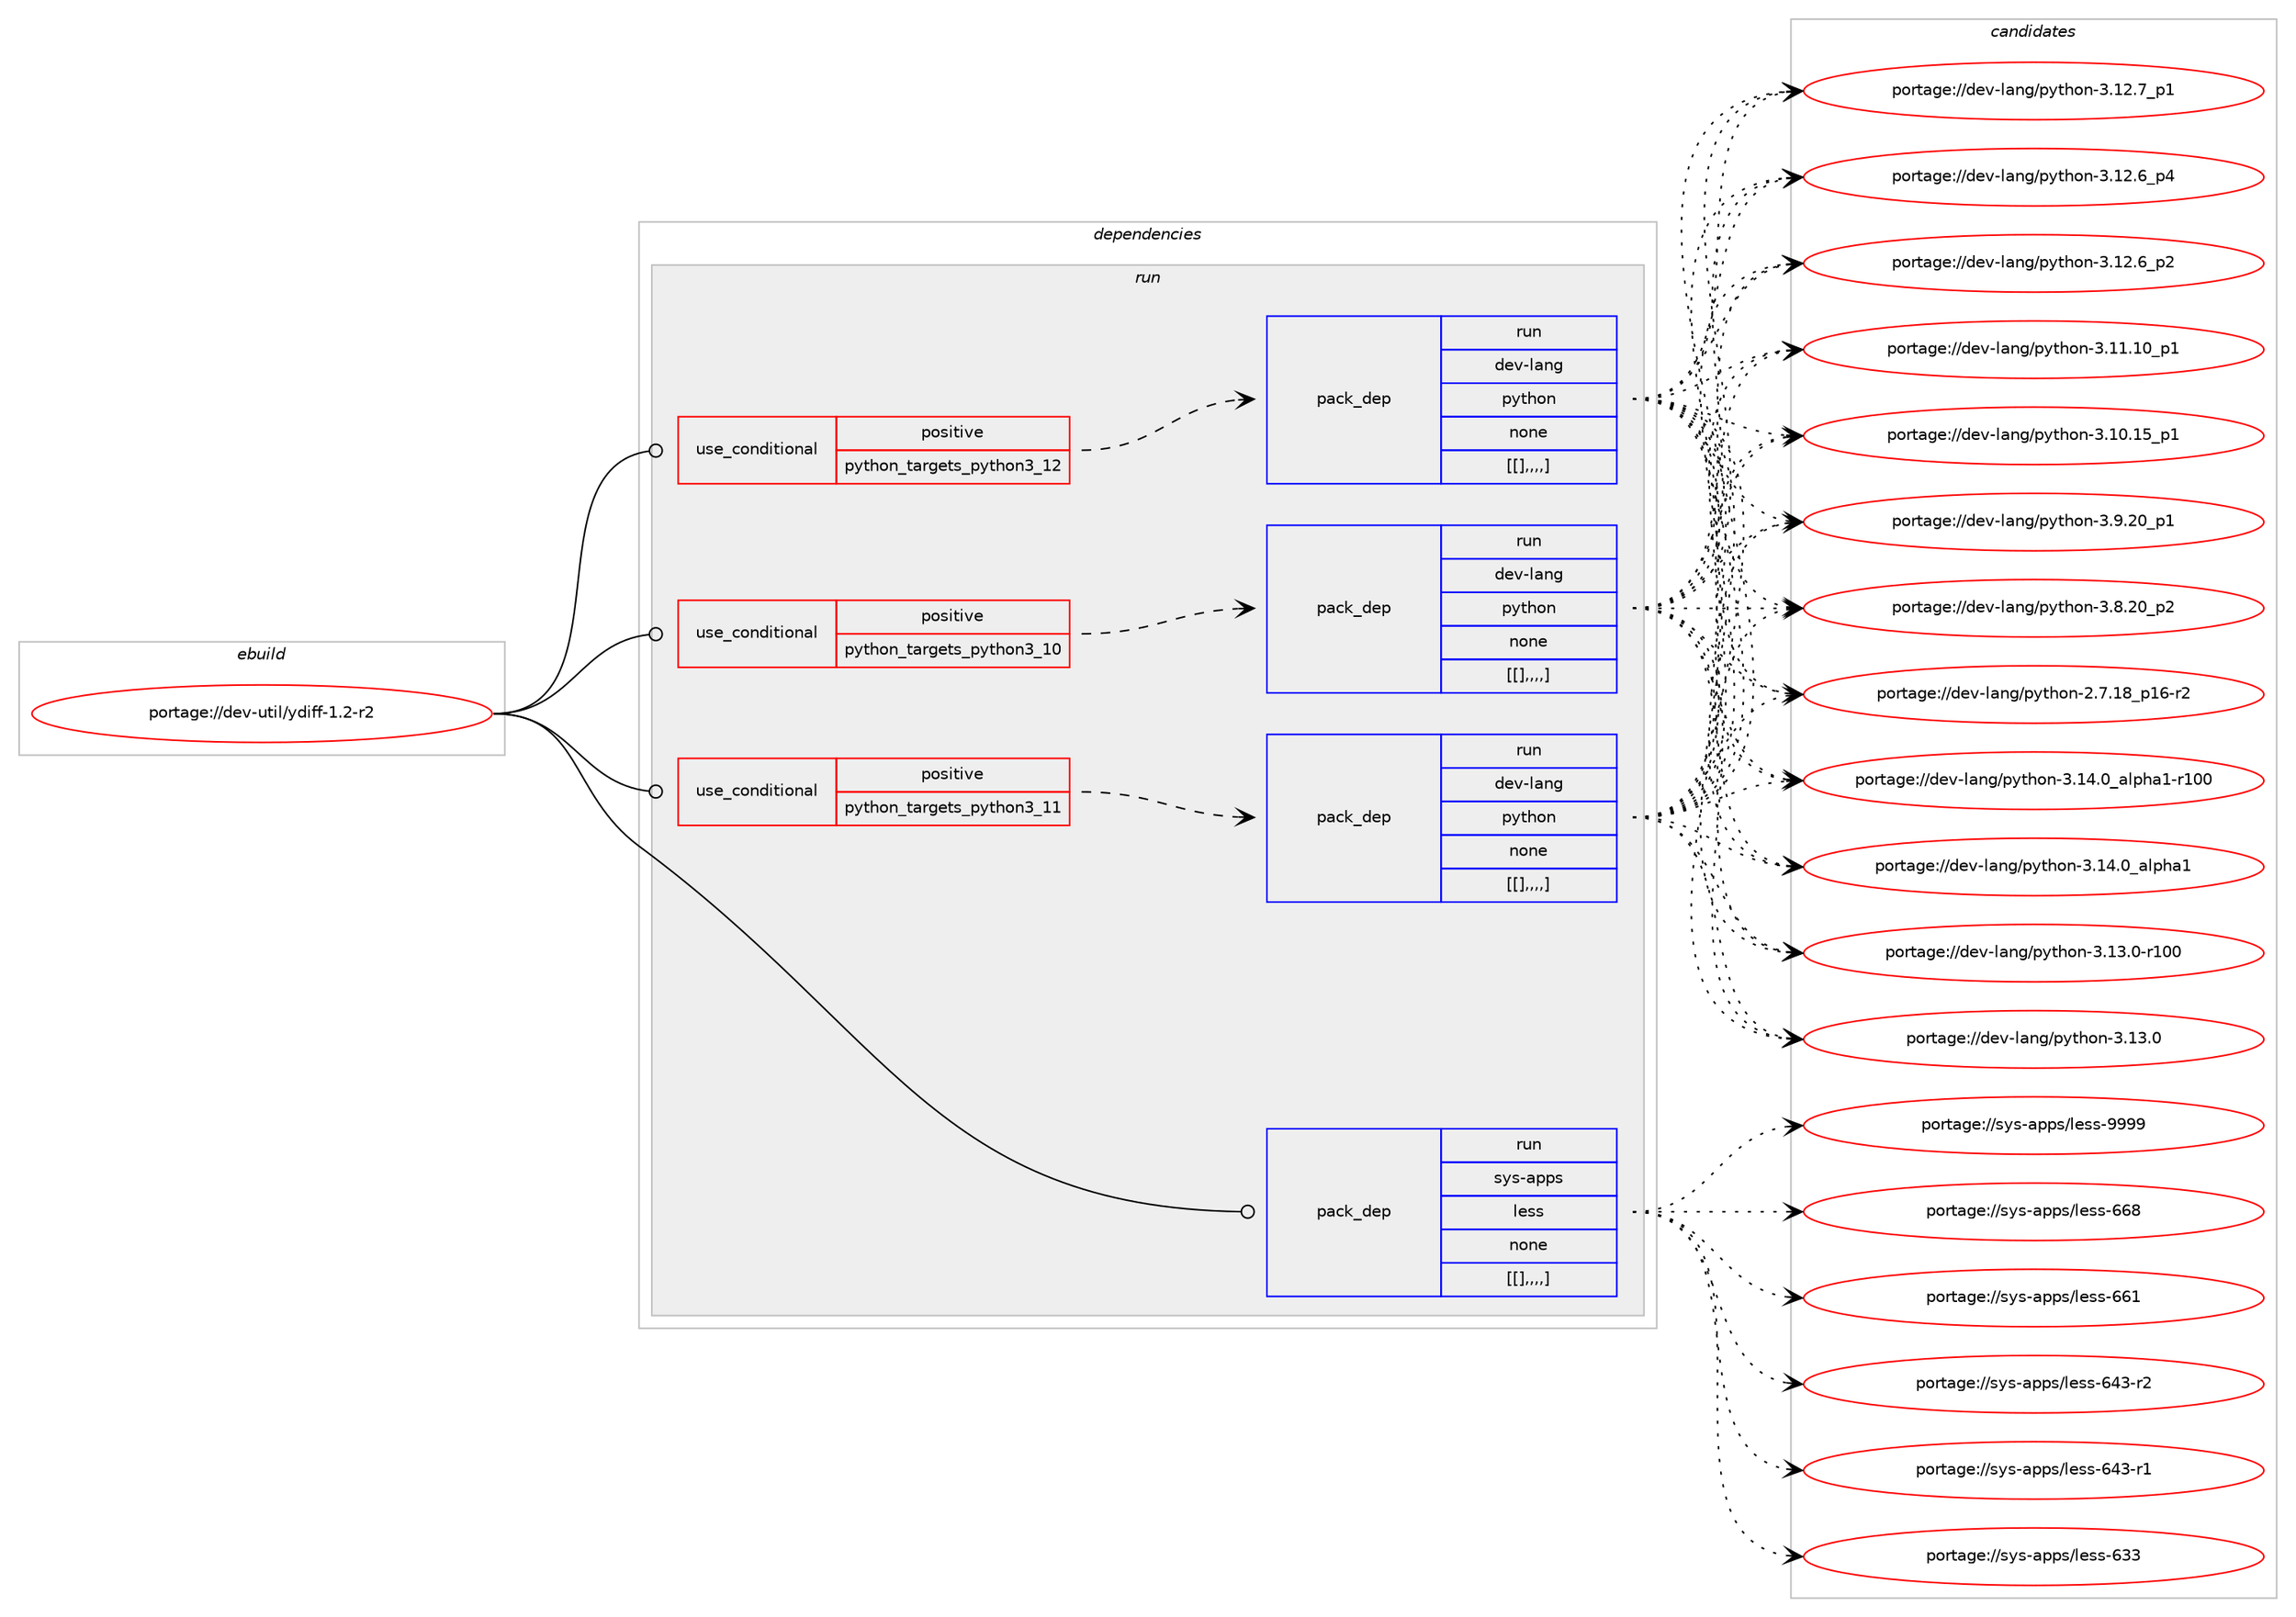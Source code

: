 digraph prolog {

# *************
# Graph options
# *************

newrank=true;
concentrate=true;
compound=true;
graph [rankdir=LR,fontname=Helvetica,fontsize=10,ranksep=1.5];#, ranksep=2.5, nodesep=0.2];
edge  [arrowhead=vee];
node  [fontname=Helvetica,fontsize=10];

# **********
# The ebuild
# **********

subgraph cluster_leftcol {
color=gray;
label=<<i>ebuild</i>>;
id [label="portage://dev-util/ydiff-1.2-r2", color=red, width=4, href="../dev-util/ydiff-1.2-r2.svg"];
}

# ****************
# The dependencies
# ****************

subgraph cluster_midcol {
color=gray;
label=<<i>dependencies</i>>;
subgraph cluster_compile {
fillcolor="#eeeeee";
style=filled;
label=<<i>compile</i>>;
}
subgraph cluster_compileandrun {
fillcolor="#eeeeee";
style=filled;
label=<<i>compile and run</i>>;
}
subgraph cluster_run {
fillcolor="#eeeeee";
style=filled;
label=<<i>run</i>>;
subgraph cond66746 {
dependency232680 [label=<<TABLE BORDER="0" CELLBORDER="1" CELLSPACING="0" CELLPADDING="4"><TR><TD ROWSPAN="3" CELLPADDING="10">use_conditional</TD></TR><TR><TD>positive</TD></TR><TR><TD>python_targets_python3_10</TD></TR></TABLE>>, shape=none, color=red];
subgraph pack164419 {
dependency232716 [label=<<TABLE BORDER="0" CELLBORDER="1" CELLSPACING="0" CELLPADDING="4" WIDTH="220"><TR><TD ROWSPAN="6" CELLPADDING="30">pack_dep</TD></TR><TR><TD WIDTH="110">run</TD></TR><TR><TD>dev-lang</TD></TR><TR><TD>python</TD></TR><TR><TD>none</TD></TR><TR><TD>[[],,,,]</TD></TR></TABLE>>, shape=none, color=blue];
}
dependency232680:e -> dependency232716:w [weight=20,style="dashed",arrowhead="vee"];
}
id:e -> dependency232680:w [weight=20,style="solid",arrowhead="odot"];
subgraph cond66762 {
dependency232757 [label=<<TABLE BORDER="0" CELLBORDER="1" CELLSPACING="0" CELLPADDING="4"><TR><TD ROWSPAN="3" CELLPADDING="10">use_conditional</TD></TR><TR><TD>positive</TD></TR><TR><TD>python_targets_python3_11</TD></TR></TABLE>>, shape=none, color=red];
subgraph pack164450 {
dependency232758 [label=<<TABLE BORDER="0" CELLBORDER="1" CELLSPACING="0" CELLPADDING="4" WIDTH="220"><TR><TD ROWSPAN="6" CELLPADDING="30">pack_dep</TD></TR><TR><TD WIDTH="110">run</TD></TR><TR><TD>dev-lang</TD></TR><TR><TD>python</TD></TR><TR><TD>none</TD></TR><TR><TD>[[],,,,]</TD></TR></TABLE>>, shape=none, color=blue];
}
dependency232757:e -> dependency232758:w [weight=20,style="dashed",arrowhead="vee"];
}
id:e -> dependency232757:w [weight=20,style="solid",arrowhead="odot"];
subgraph cond66774 {
dependency232783 [label=<<TABLE BORDER="0" CELLBORDER="1" CELLSPACING="0" CELLPADDING="4"><TR><TD ROWSPAN="3" CELLPADDING="10">use_conditional</TD></TR><TR><TD>positive</TD></TR><TR><TD>python_targets_python3_12</TD></TR></TABLE>>, shape=none, color=red];
subgraph pack164536 {
dependency232882 [label=<<TABLE BORDER="0" CELLBORDER="1" CELLSPACING="0" CELLPADDING="4" WIDTH="220"><TR><TD ROWSPAN="6" CELLPADDING="30">pack_dep</TD></TR><TR><TD WIDTH="110">run</TD></TR><TR><TD>dev-lang</TD></TR><TR><TD>python</TD></TR><TR><TD>none</TD></TR><TR><TD>[[],,,,]</TD></TR></TABLE>>, shape=none, color=blue];
}
dependency232783:e -> dependency232882:w [weight=20,style="dashed",arrowhead="vee"];
}
id:e -> dependency232783:w [weight=20,style="solid",arrowhead="odot"];
subgraph pack164538 {
dependency232900 [label=<<TABLE BORDER="0" CELLBORDER="1" CELLSPACING="0" CELLPADDING="4" WIDTH="220"><TR><TD ROWSPAN="6" CELLPADDING="30">pack_dep</TD></TR><TR><TD WIDTH="110">run</TD></TR><TR><TD>sys-apps</TD></TR><TR><TD>less</TD></TR><TR><TD>none</TD></TR><TR><TD>[[],,,,]</TD></TR></TABLE>>, shape=none, color=blue];
}
id:e -> dependency232900:w [weight=20,style="solid",arrowhead="odot"];
}
}

# **************
# The candidates
# **************

subgraph cluster_choices {
rank=same;
color=gray;
label=<<i>candidates</i>>;

subgraph choice163741 {
color=black;
nodesep=1;
choice100101118451089711010347112121116104111110455146495246489597108112104974945114494848 [label="portage://dev-lang/python-3.14.0_alpha1-r100", color=red, width=4,href="../dev-lang/python-3.14.0_alpha1-r100.svg"];
choice1001011184510897110103471121211161041111104551464952464895971081121049749 [label="portage://dev-lang/python-3.14.0_alpha1", color=red, width=4,href="../dev-lang/python-3.14.0_alpha1.svg"];
choice1001011184510897110103471121211161041111104551464951464845114494848 [label="portage://dev-lang/python-3.13.0-r100", color=red, width=4,href="../dev-lang/python-3.13.0-r100.svg"];
choice10010111845108971101034711212111610411111045514649514648 [label="portage://dev-lang/python-3.13.0", color=red, width=4,href="../dev-lang/python-3.13.0.svg"];
choice100101118451089711010347112121116104111110455146495046559511249 [label="portage://dev-lang/python-3.12.7_p1", color=red, width=4,href="../dev-lang/python-3.12.7_p1.svg"];
choice100101118451089711010347112121116104111110455146495046549511252 [label="portage://dev-lang/python-3.12.6_p4", color=red, width=4,href="../dev-lang/python-3.12.6_p4.svg"];
choice100101118451089711010347112121116104111110455146495046549511250 [label="portage://dev-lang/python-3.12.6_p2", color=red, width=4,href="../dev-lang/python-3.12.6_p2.svg"];
choice10010111845108971101034711212111610411111045514649494649489511249 [label="portage://dev-lang/python-3.11.10_p1", color=red, width=4,href="../dev-lang/python-3.11.10_p1.svg"];
choice10010111845108971101034711212111610411111045514649484649539511249 [label="portage://dev-lang/python-3.10.15_p1", color=red, width=4,href="../dev-lang/python-3.10.15_p1.svg"];
choice100101118451089711010347112121116104111110455146574650489511249 [label="portage://dev-lang/python-3.9.20_p1", color=red, width=4,href="../dev-lang/python-3.9.20_p1.svg"];
choice100101118451089711010347112121116104111110455146564650489511250 [label="portage://dev-lang/python-3.8.20_p2", color=red, width=4,href="../dev-lang/python-3.8.20_p2.svg"];
choice100101118451089711010347112121116104111110455046554649569511249544511450 [label="portage://dev-lang/python-2.7.18_p16-r2", color=red, width=4,href="../dev-lang/python-2.7.18_p16-r2.svg"];
dependency232716:e -> choice100101118451089711010347112121116104111110455146495246489597108112104974945114494848:w [style=dotted,weight="100"];
dependency232716:e -> choice1001011184510897110103471121211161041111104551464952464895971081121049749:w [style=dotted,weight="100"];
dependency232716:e -> choice1001011184510897110103471121211161041111104551464951464845114494848:w [style=dotted,weight="100"];
dependency232716:e -> choice10010111845108971101034711212111610411111045514649514648:w [style=dotted,weight="100"];
dependency232716:e -> choice100101118451089711010347112121116104111110455146495046559511249:w [style=dotted,weight="100"];
dependency232716:e -> choice100101118451089711010347112121116104111110455146495046549511252:w [style=dotted,weight="100"];
dependency232716:e -> choice100101118451089711010347112121116104111110455146495046549511250:w [style=dotted,weight="100"];
dependency232716:e -> choice10010111845108971101034711212111610411111045514649494649489511249:w [style=dotted,weight="100"];
dependency232716:e -> choice10010111845108971101034711212111610411111045514649484649539511249:w [style=dotted,weight="100"];
dependency232716:e -> choice100101118451089711010347112121116104111110455146574650489511249:w [style=dotted,weight="100"];
dependency232716:e -> choice100101118451089711010347112121116104111110455146564650489511250:w [style=dotted,weight="100"];
dependency232716:e -> choice100101118451089711010347112121116104111110455046554649569511249544511450:w [style=dotted,weight="100"];
}
subgraph choice163787 {
color=black;
nodesep=1;
choice100101118451089711010347112121116104111110455146495246489597108112104974945114494848 [label="portage://dev-lang/python-3.14.0_alpha1-r100", color=red, width=4,href="../dev-lang/python-3.14.0_alpha1-r100.svg"];
choice1001011184510897110103471121211161041111104551464952464895971081121049749 [label="portage://dev-lang/python-3.14.0_alpha1", color=red, width=4,href="../dev-lang/python-3.14.0_alpha1.svg"];
choice1001011184510897110103471121211161041111104551464951464845114494848 [label="portage://dev-lang/python-3.13.0-r100", color=red, width=4,href="../dev-lang/python-3.13.0-r100.svg"];
choice10010111845108971101034711212111610411111045514649514648 [label="portage://dev-lang/python-3.13.0", color=red, width=4,href="../dev-lang/python-3.13.0.svg"];
choice100101118451089711010347112121116104111110455146495046559511249 [label="portage://dev-lang/python-3.12.7_p1", color=red, width=4,href="../dev-lang/python-3.12.7_p1.svg"];
choice100101118451089711010347112121116104111110455146495046549511252 [label="portage://dev-lang/python-3.12.6_p4", color=red, width=4,href="../dev-lang/python-3.12.6_p4.svg"];
choice100101118451089711010347112121116104111110455146495046549511250 [label="portage://dev-lang/python-3.12.6_p2", color=red, width=4,href="../dev-lang/python-3.12.6_p2.svg"];
choice10010111845108971101034711212111610411111045514649494649489511249 [label="portage://dev-lang/python-3.11.10_p1", color=red, width=4,href="../dev-lang/python-3.11.10_p1.svg"];
choice10010111845108971101034711212111610411111045514649484649539511249 [label="portage://dev-lang/python-3.10.15_p1", color=red, width=4,href="../dev-lang/python-3.10.15_p1.svg"];
choice100101118451089711010347112121116104111110455146574650489511249 [label="portage://dev-lang/python-3.9.20_p1", color=red, width=4,href="../dev-lang/python-3.9.20_p1.svg"];
choice100101118451089711010347112121116104111110455146564650489511250 [label="portage://dev-lang/python-3.8.20_p2", color=red, width=4,href="../dev-lang/python-3.8.20_p2.svg"];
choice100101118451089711010347112121116104111110455046554649569511249544511450 [label="portage://dev-lang/python-2.7.18_p16-r2", color=red, width=4,href="../dev-lang/python-2.7.18_p16-r2.svg"];
dependency232758:e -> choice100101118451089711010347112121116104111110455146495246489597108112104974945114494848:w [style=dotted,weight="100"];
dependency232758:e -> choice1001011184510897110103471121211161041111104551464952464895971081121049749:w [style=dotted,weight="100"];
dependency232758:e -> choice1001011184510897110103471121211161041111104551464951464845114494848:w [style=dotted,weight="100"];
dependency232758:e -> choice10010111845108971101034711212111610411111045514649514648:w [style=dotted,weight="100"];
dependency232758:e -> choice100101118451089711010347112121116104111110455146495046559511249:w [style=dotted,weight="100"];
dependency232758:e -> choice100101118451089711010347112121116104111110455146495046549511252:w [style=dotted,weight="100"];
dependency232758:e -> choice100101118451089711010347112121116104111110455146495046549511250:w [style=dotted,weight="100"];
dependency232758:e -> choice10010111845108971101034711212111610411111045514649494649489511249:w [style=dotted,weight="100"];
dependency232758:e -> choice10010111845108971101034711212111610411111045514649484649539511249:w [style=dotted,weight="100"];
dependency232758:e -> choice100101118451089711010347112121116104111110455146574650489511249:w [style=dotted,weight="100"];
dependency232758:e -> choice100101118451089711010347112121116104111110455146564650489511250:w [style=dotted,weight="100"];
dependency232758:e -> choice100101118451089711010347112121116104111110455046554649569511249544511450:w [style=dotted,weight="100"];
}
subgraph choice163842 {
color=black;
nodesep=1;
choice100101118451089711010347112121116104111110455146495246489597108112104974945114494848 [label="portage://dev-lang/python-3.14.0_alpha1-r100", color=red, width=4,href="../dev-lang/python-3.14.0_alpha1-r100.svg"];
choice1001011184510897110103471121211161041111104551464952464895971081121049749 [label="portage://dev-lang/python-3.14.0_alpha1", color=red, width=4,href="../dev-lang/python-3.14.0_alpha1.svg"];
choice1001011184510897110103471121211161041111104551464951464845114494848 [label="portage://dev-lang/python-3.13.0-r100", color=red, width=4,href="../dev-lang/python-3.13.0-r100.svg"];
choice10010111845108971101034711212111610411111045514649514648 [label="portage://dev-lang/python-3.13.0", color=red, width=4,href="../dev-lang/python-3.13.0.svg"];
choice100101118451089711010347112121116104111110455146495046559511249 [label="portage://dev-lang/python-3.12.7_p1", color=red, width=4,href="../dev-lang/python-3.12.7_p1.svg"];
choice100101118451089711010347112121116104111110455146495046549511252 [label="portage://dev-lang/python-3.12.6_p4", color=red, width=4,href="../dev-lang/python-3.12.6_p4.svg"];
choice100101118451089711010347112121116104111110455146495046549511250 [label="portage://dev-lang/python-3.12.6_p2", color=red, width=4,href="../dev-lang/python-3.12.6_p2.svg"];
choice10010111845108971101034711212111610411111045514649494649489511249 [label="portage://dev-lang/python-3.11.10_p1", color=red, width=4,href="../dev-lang/python-3.11.10_p1.svg"];
choice10010111845108971101034711212111610411111045514649484649539511249 [label="portage://dev-lang/python-3.10.15_p1", color=red, width=4,href="../dev-lang/python-3.10.15_p1.svg"];
choice100101118451089711010347112121116104111110455146574650489511249 [label="portage://dev-lang/python-3.9.20_p1", color=red, width=4,href="../dev-lang/python-3.9.20_p1.svg"];
choice100101118451089711010347112121116104111110455146564650489511250 [label="portage://dev-lang/python-3.8.20_p2", color=red, width=4,href="../dev-lang/python-3.8.20_p2.svg"];
choice100101118451089711010347112121116104111110455046554649569511249544511450 [label="portage://dev-lang/python-2.7.18_p16-r2", color=red, width=4,href="../dev-lang/python-2.7.18_p16-r2.svg"];
dependency232882:e -> choice100101118451089711010347112121116104111110455146495246489597108112104974945114494848:w [style=dotted,weight="100"];
dependency232882:e -> choice1001011184510897110103471121211161041111104551464952464895971081121049749:w [style=dotted,weight="100"];
dependency232882:e -> choice1001011184510897110103471121211161041111104551464951464845114494848:w [style=dotted,weight="100"];
dependency232882:e -> choice10010111845108971101034711212111610411111045514649514648:w [style=dotted,weight="100"];
dependency232882:e -> choice100101118451089711010347112121116104111110455146495046559511249:w [style=dotted,weight="100"];
dependency232882:e -> choice100101118451089711010347112121116104111110455146495046549511252:w [style=dotted,weight="100"];
dependency232882:e -> choice100101118451089711010347112121116104111110455146495046549511250:w [style=dotted,weight="100"];
dependency232882:e -> choice10010111845108971101034711212111610411111045514649494649489511249:w [style=dotted,weight="100"];
dependency232882:e -> choice10010111845108971101034711212111610411111045514649484649539511249:w [style=dotted,weight="100"];
dependency232882:e -> choice100101118451089711010347112121116104111110455146574650489511249:w [style=dotted,weight="100"];
dependency232882:e -> choice100101118451089711010347112121116104111110455146564650489511250:w [style=dotted,weight="100"];
dependency232882:e -> choice100101118451089711010347112121116104111110455046554649569511249544511450:w [style=dotted,weight="100"];
}
subgraph choice163851 {
color=black;
nodesep=1;
choice1151211154597112112115471081011151154557575757 [label="portage://sys-apps/less-9999", color=red, width=4,href="../sys-apps/less-9999.svg"];
choice11512111545971121121154710810111511545545456 [label="portage://sys-apps/less-668", color=red, width=4,href="../sys-apps/less-668.svg"];
choice11512111545971121121154710810111511545545449 [label="portage://sys-apps/less-661", color=red, width=4,href="../sys-apps/less-661.svg"];
choice115121115459711211211547108101115115455452514511450 [label="portage://sys-apps/less-643-r2", color=red, width=4,href="../sys-apps/less-643-r2.svg"];
choice115121115459711211211547108101115115455452514511449 [label="portage://sys-apps/less-643-r1", color=red, width=4,href="../sys-apps/less-643-r1.svg"];
choice11512111545971121121154710810111511545545151 [label="portage://sys-apps/less-633", color=red, width=4,href="../sys-apps/less-633.svg"];
dependency232900:e -> choice1151211154597112112115471081011151154557575757:w [style=dotted,weight="100"];
dependency232900:e -> choice11512111545971121121154710810111511545545456:w [style=dotted,weight="100"];
dependency232900:e -> choice11512111545971121121154710810111511545545449:w [style=dotted,weight="100"];
dependency232900:e -> choice115121115459711211211547108101115115455452514511450:w [style=dotted,weight="100"];
dependency232900:e -> choice115121115459711211211547108101115115455452514511449:w [style=dotted,weight="100"];
dependency232900:e -> choice11512111545971121121154710810111511545545151:w [style=dotted,weight="100"];
}
}

}
